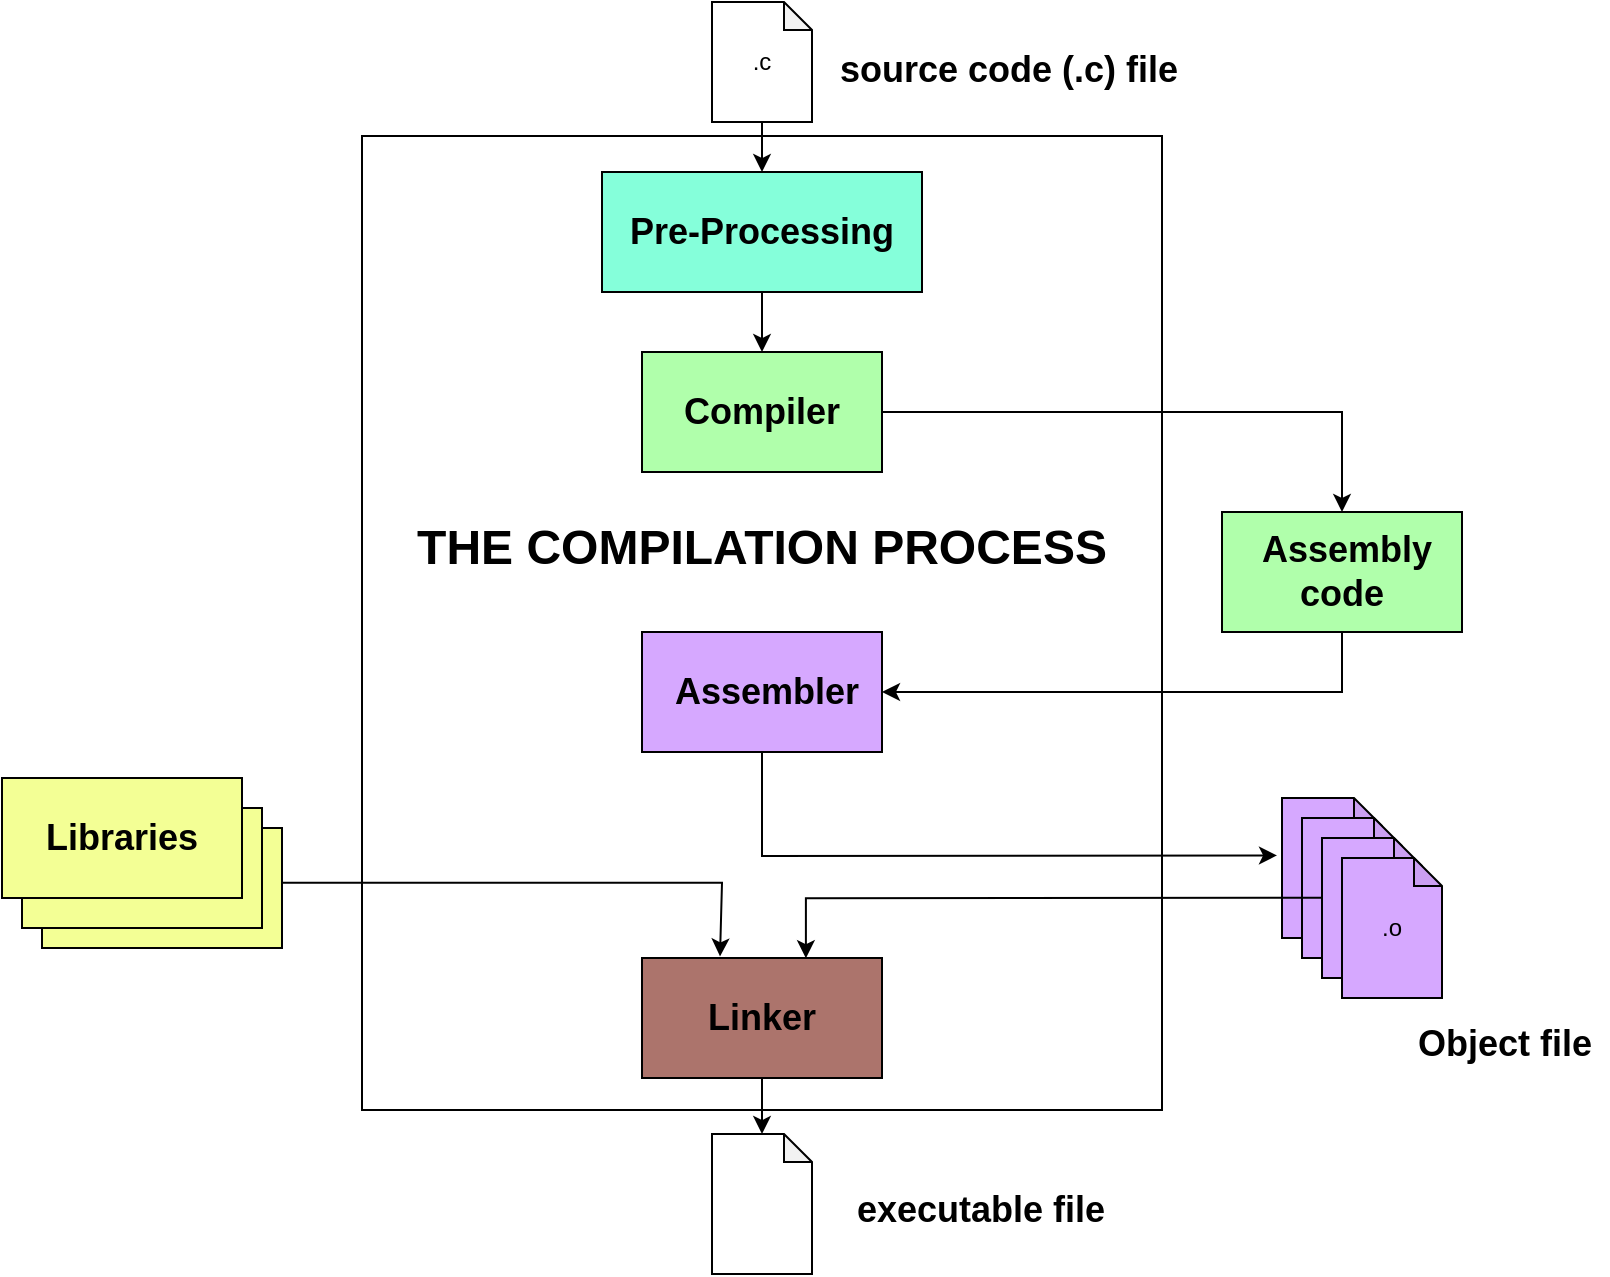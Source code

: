<mxfile version="27.1.6">
  <diagram name="Trang-1" id="pWC3gNDcwwLCM7JLnlZj">
    <mxGraphModel dx="1292" dy="508" grid="0" gridSize="10" guides="1" tooltips="1" connect="1" arrows="1" fold="1" page="1" pageScale="1" pageWidth="1169" pageHeight="1654" math="0" shadow="0">
      <root>
        <mxCell id="0" />
        <mxCell id="1" parent="0" />
        <mxCell id="KGbrbBt34lWKh-gl2ong-2" value="" style="rounded=0;whiteSpace=wrap;html=1;" vertex="1" parent="1">
          <mxGeometry x="310" y="299" width="400" height="487" as="geometry" />
        </mxCell>
        <mxCell id="KGbrbBt34lWKh-gl2ong-5" value="" style="edgeStyle=orthogonalEdgeStyle;rounded=0;orthogonalLoop=1;jettySize=auto;html=1;" edge="1" parent="1" source="KGbrbBt34lWKh-gl2ong-3" target="KGbrbBt34lWKh-gl2ong-4">
          <mxGeometry relative="1" as="geometry" />
        </mxCell>
        <mxCell id="KGbrbBt34lWKh-gl2ong-3" value="&lt;font style=&quot;font-size: 18px;&quot;&gt;&lt;b&gt;Pre-Processing&lt;/b&gt;&lt;/font&gt;" style="rounded=0;whiteSpace=wrap;html=1;fillColor=#85FFDA;" vertex="1" parent="1">
          <mxGeometry x="430" y="317" width="160" height="60" as="geometry" />
        </mxCell>
        <mxCell id="KGbrbBt34lWKh-gl2ong-7" value="" style="edgeStyle=orthogonalEdgeStyle;rounded=0;orthogonalLoop=1;jettySize=auto;html=1;" edge="1" parent="1" source="KGbrbBt34lWKh-gl2ong-4" target="KGbrbBt34lWKh-gl2ong-6">
          <mxGeometry relative="1" as="geometry" />
        </mxCell>
        <mxCell id="KGbrbBt34lWKh-gl2ong-4" value="&lt;font style=&quot;font-size: 18px;&quot;&gt;&lt;b&gt;Compiler&lt;/b&gt;&lt;/font&gt;" style="rounded=0;whiteSpace=wrap;html=1;fillColor=#B0FFAB;" vertex="1" parent="1">
          <mxGeometry x="450" y="407" width="120" height="60" as="geometry" />
        </mxCell>
        <mxCell id="KGbrbBt34lWKh-gl2ong-9" value="" style="edgeStyle=orthogonalEdgeStyle;rounded=0;orthogonalLoop=1;jettySize=auto;html=1;" edge="1" parent="1" source="KGbrbBt34lWKh-gl2ong-6" target="KGbrbBt34lWKh-gl2ong-8">
          <mxGeometry relative="1" as="geometry">
            <Array as="points">
              <mxPoint x="800" y="577" />
            </Array>
          </mxGeometry>
        </mxCell>
        <mxCell id="KGbrbBt34lWKh-gl2ong-6" value="&lt;font style=&quot;font-size: 18px;&quot;&gt;&lt;b&gt;&amp;nbsp;Assembly code&lt;/b&gt;&lt;/font&gt;" style="rounded=0;whiteSpace=wrap;html=1;fillColor=#B0FFAB;" vertex="1" parent="1">
          <mxGeometry x="740" y="487" width="120" height="60" as="geometry" />
        </mxCell>
        <mxCell id="KGbrbBt34lWKh-gl2ong-8" value="&lt;font style=&quot;font-size: 18px;&quot;&gt;&lt;b&gt;&amp;nbsp;Assembler&lt;/b&gt;&lt;/font&gt;" style="rounded=0;whiteSpace=wrap;html=1;fillColor=#D6A8FF;" vertex="1" parent="1">
          <mxGeometry x="450" y="547" width="120" height="60" as="geometry" />
        </mxCell>
        <mxCell id="KGbrbBt34lWKh-gl2ong-12" value="" style="edgeStyle=orthogonalEdgeStyle;rounded=0;orthogonalLoop=1;jettySize=auto;html=1;" edge="1" parent="1" source="KGbrbBt34lWKh-gl2ong-11" target="KGbrbBt34lWKh-gl2ong-3">
          <mxGeometry relative="1" as="geometry" />
        </mxCell>
        <mxCell id="KGbrbBt34lWKh-gl2ong-11" value=".c" style="shape=note;whiteSpace=wrap;html=1;backgroundOutline=1;darkOpacity=0.05;size=14;" vertex="1" parent="1">
          <mxGeometry x="485" y="232" width="50" height="60" as="geometry" />
        </mxCell>
        <mxCell id="KGbrbBt34lWKh-gl2ong-13" value=".o" style="shape=note;whiteSpace=wrap;html=1;backgroundOutline=1;darkOpacity=0.05;size=14;fillColor=#D6A8FF;" vertex="1" parent="1">
          <mxGeometry x="770" y="630" width="50" height="70" as="geometry" />
        </mxCell>
        <mxCell id="KGbrbBt34lWKh-gl2ong-14" value="" style="endArrow=classic;html=1;rounded=0;exitX=0.5;exitY=1;exitDx=0;exitDy=0;entryX=-0.05;entryY=0.41;entryDx=0;entryDy=0;entryPerimeter=0;" edge="1" parent="1" source="KGbrbBt34lWKh-gl2ong-8" target="KGbrbBt34lWKh-gl2ong-13">
          <mxGeometry width="50" height="50" relative="1" as="geometry">
            <mxPoint x="560" y="570" as="sourcePoint" />
            <mxPoint x="610" y="520" as="targetPoint" />
            <Array as="points">
              <mxPoint x="510" y="659" />
            </Array>
          </mxGeometry>
        </mxCell>
        <mxCell id="KGbrbBt34lWKh-gl2ong-15" value=".o" style="shape=note;whiteSpace=wrap;html=1;backgroundOutline=1;darkOpacity=0.05;size=14;fillColor=#D6A8FF;" vertex="1" parent="1">
          <mxGeometry x="780" y="640" width="50" height="70" as="geometry" />
        </mxCell>
        <mxCell id="KGbrbBt34lWKh-gl2ong-16" value=".o" style="shape=note;whiteSpace=wrap;html=1;backgroundOutline=1;darkOpacity=0.05;size=14;fillColor=#D6A8FF;" vertex="1" parent="1">
          <mxGeometry x="790" y="650" width="50" height="70" as="geometry" />
        </mxCell>
        <mxCell id="KGbrbBt34lWKh-gl2ong-17" value=".o" style="shape=note;whiteSpace=wrap;html=1;backgroundOutline=1;darkOpacity=0.05;size=14;fillColor=#D6A8FF;" vertex="1" parent="1">
          <mxGeometry x="800" y="660" width="50" height="70" as="geometry" />
        </mxCell>
        <mxCell id="KGbrbBt34lWKh-gl2ong-26" value="" style="edgeStyle=orthogonalEdgeStyle;rounded=0;orthogonalLoop=1;jettySize=auto;html=1;" edge="1" parent="1" source="KGbrbBt34lWKh-gl2ong-18" target="KGbrbBt34lWKh-gl2ong-25">
          <mxGeometry relative="1" as="geometry" />
        </mxCell>
        <mxCell id="KGbrbBt34lWKh-gl2ong-18" value="&lt;font style=&quot;font-size: 18px;&quot;&gt;&lt;b&gt;Linker&lt;/b&gt;&lt;/font&gt;" style="rounded=0;whiteSpace=wrap;html=1;fillColor=#AC746C;" vertex="1" parent="1">
          <mxGeometry x="450" y="710" width="120" height="60" as="geometry" />
        </mxCell>
        <mxCell id="KGbrbBt34lWKh-gl2ong-19" value="" style="endArrow=classic;html=1;rounded=0;entryX=0.5;entryY=0;entryDx=0;entryDy=0;exitX=-0.039;exitY=0.711;exitDx=0;exitDy=0;exitPerimeter=0;" edge="1" parent="1">
          <mxGeometry width="50" height="50" relative="1" as="geometry">
            <mxPoint x="790.0" y="679.89" as="sourcePoint" />
            <mxPoint x="531.95" y="710.12" as="targetPoint" />
            <Array as="points">
              <mxPoint x="531.95" y="680.12" />
              <mxPoint x="531.95" y="700.12" />
            </Array>
          </mxGeometry>
        </mxCell>
        <mxCell id="KGbrbBt34lWKh-gl2ong-20" value="Libraries" style="rounded=0;whiteSpace=wrap;html=1;fillColor=#F3FF95;" vertex="1" parent="1">
          <mxGeometry x="150" y="645" width="120" height="60" as="geometry" />
        </mxCell>
        <mxCell id="KGbrbBt34lWKh-gl2ong-21" value="Libraries" style="rounded=0;whiteSpace=wrap;html=1;fillColor=#F3FF95;" vertex="1" parent="1">
          <mxGeometry x="140" y="635" width="120" height="60" as="geometry" />
        </mxCell>
        <mxCell id="KGbrbBt34lWKh-gl2ong-22" value="&lt;font style=&quot;font-size: 18px;&quot;&gt;&lt;b&gt;Libraries&lt;/b&gt;&lt;/font&gt;" style="rounded=0;whiteSpace=wrap;html=1;fillColor=#F3FF95;" vertex="1" parent="1">
          <mxGeometry x="130" y="620" width="120" height="60" as="geometry" />
        </mxCell>
        <mxCell id="KGbrbBt34lWKh-gl2ong-24" value="" style="endArrow=classic;html=1;rounded=0;entryX=0.325;entryY=-0.013;entryDx=0;entryDy=0;entryPerimeter=0;exitX=1;exitY=0.5;exitDx=0;exitDy=0;" edge="1" parent="1" target="KGbrbBt34lWKh-gl2ong-18">
          <mxGeometry width="50" height="50" relative="1" as="geometry">
            <mxPoint x="270" y="672.42" as="sourcePoint" />
            <mxPoint x="491.4" y="710.0" as="targetPoint" />
            <Array as="points">
              <mxPoint x="490" y="672.42" />
            </Array>
          </mxGeometry>
        </mxCell>
        <mxCell id="KGbrbBt34lWKh-gl2ong-25" value="" style="shape=note;whiteSpace=wrap;html=1;backgroundOutline=1;darkOpacity=0.05;size=14;" vertex="1" parent="1">
          <mxGeometry x="485" y="798" width="50" height="70" as="geometry" />
        </mxCell>
        <mxCell id="KGbrbBt34lWKh-gl2ong-27" value="&lt;b&gt;&lt;font style=&quot;font-size: 18px;&quot;&gt;executable file&lt;/font&gt;&lt;/b&gt;" style="text;html=1;align=center;verticalAlign=middle;resizable=0;points=[];autosize=1;strokeColor=none;fillColor=none;" vertex="1" parent="1">
          <mxGeometry x="544" y="816" width="150" height="40" as="geometry" />
        </mxCell>
        <mxCell id="KGbrbBt34lWKh-gl2ong-28" value="&lt;b&gt;&lt;font style=&quot;font-size: 18px;&quot;&gt;Object file&lt;/font&gt;&lt;/b&gt;" style="text;html=1;align=center;verticalAlign=middle;resizable=0;points=[];autosize=1;strokeColor=none;fillColor=none;" vertex="1" parent="1">
          <mxGeometry x="828" y="736" width="105" height="34" as="geometry" />
        </mxCell>
        <mxCell id="KGbrbBt34lWKh-gl2ong-29" value="&lt;b&gt;&lt;font style=&quot;font-size: 18px;&quot;&gt;source code (.c) file&lt;/font&gt;&lt;/b&gt;" style="text;html=1;align=center;verticalAlign=middle;resizable=0;points=[];autosize=1;strokeColor=none;fillColor=none;" vertex="1" parent="1">
          <mxGeometry x="539" y="249" width="187" height="34" as="geometry" />
        </mxCell>
        <mxCell id="KGbrbBt34lWKh-gl2ong-30" value="&lt;font style=&quot;font-size: 24px;&quot;&gt;&lt;b&gt;THE COMPILATION PROCESS&lt;/b&gt;&lt;/font&gt;" style="text;html=1;align=center;verticalAlign=middle;whiteSpace=wrap;rounded=0;" vertex="1" parent="1">
          <mxGeometry x="310" y="490" width="400" height="30" as="geometry" />
        </mxCell>
      </root>
    </mxGraphModel>
  </diagram>
</mxfile>
